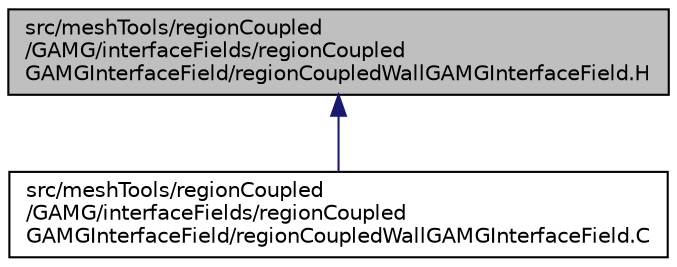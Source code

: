 digraph "src/meshTools/regionCoupled/GAMG/interfaceFields/regionCoupledGAMGInterfaceField/regionCoupledWallGAMGInterfaceField.H"
{
  bgcolor="transparent";
  edge [fontname="Helvetica",fontsize="10",labelfontname="Helvetica",labelfontsize="10"];
  node [fontname="Helvetica",fontsize="10",shape=record];
  Node1 [label="src/meshTools/regionCoupled\l/GAMG/interfaceFields/regionCoupled\lGAMGInterfaceField/regionCoupledWallGAMGInterfaceField.H",height=0.2,width=0.4,color="black", fillcolor="grey75", style="filled", fontcolor="black"];
  Node1 -> Node2 [dir="back",color="midnightblue",fontsize="10",style="solid",fontname="Helvetica"];
  Node2 [label="src/meshTools/regionCoupled\l/GAMG/interfaceFields/regionCoupled\lGAMGInterfaceField/regionCoupledWallGAMGInterfaceField.C",height=0.2,width=0.4,color="black",URL="$a07635.html"];
}
